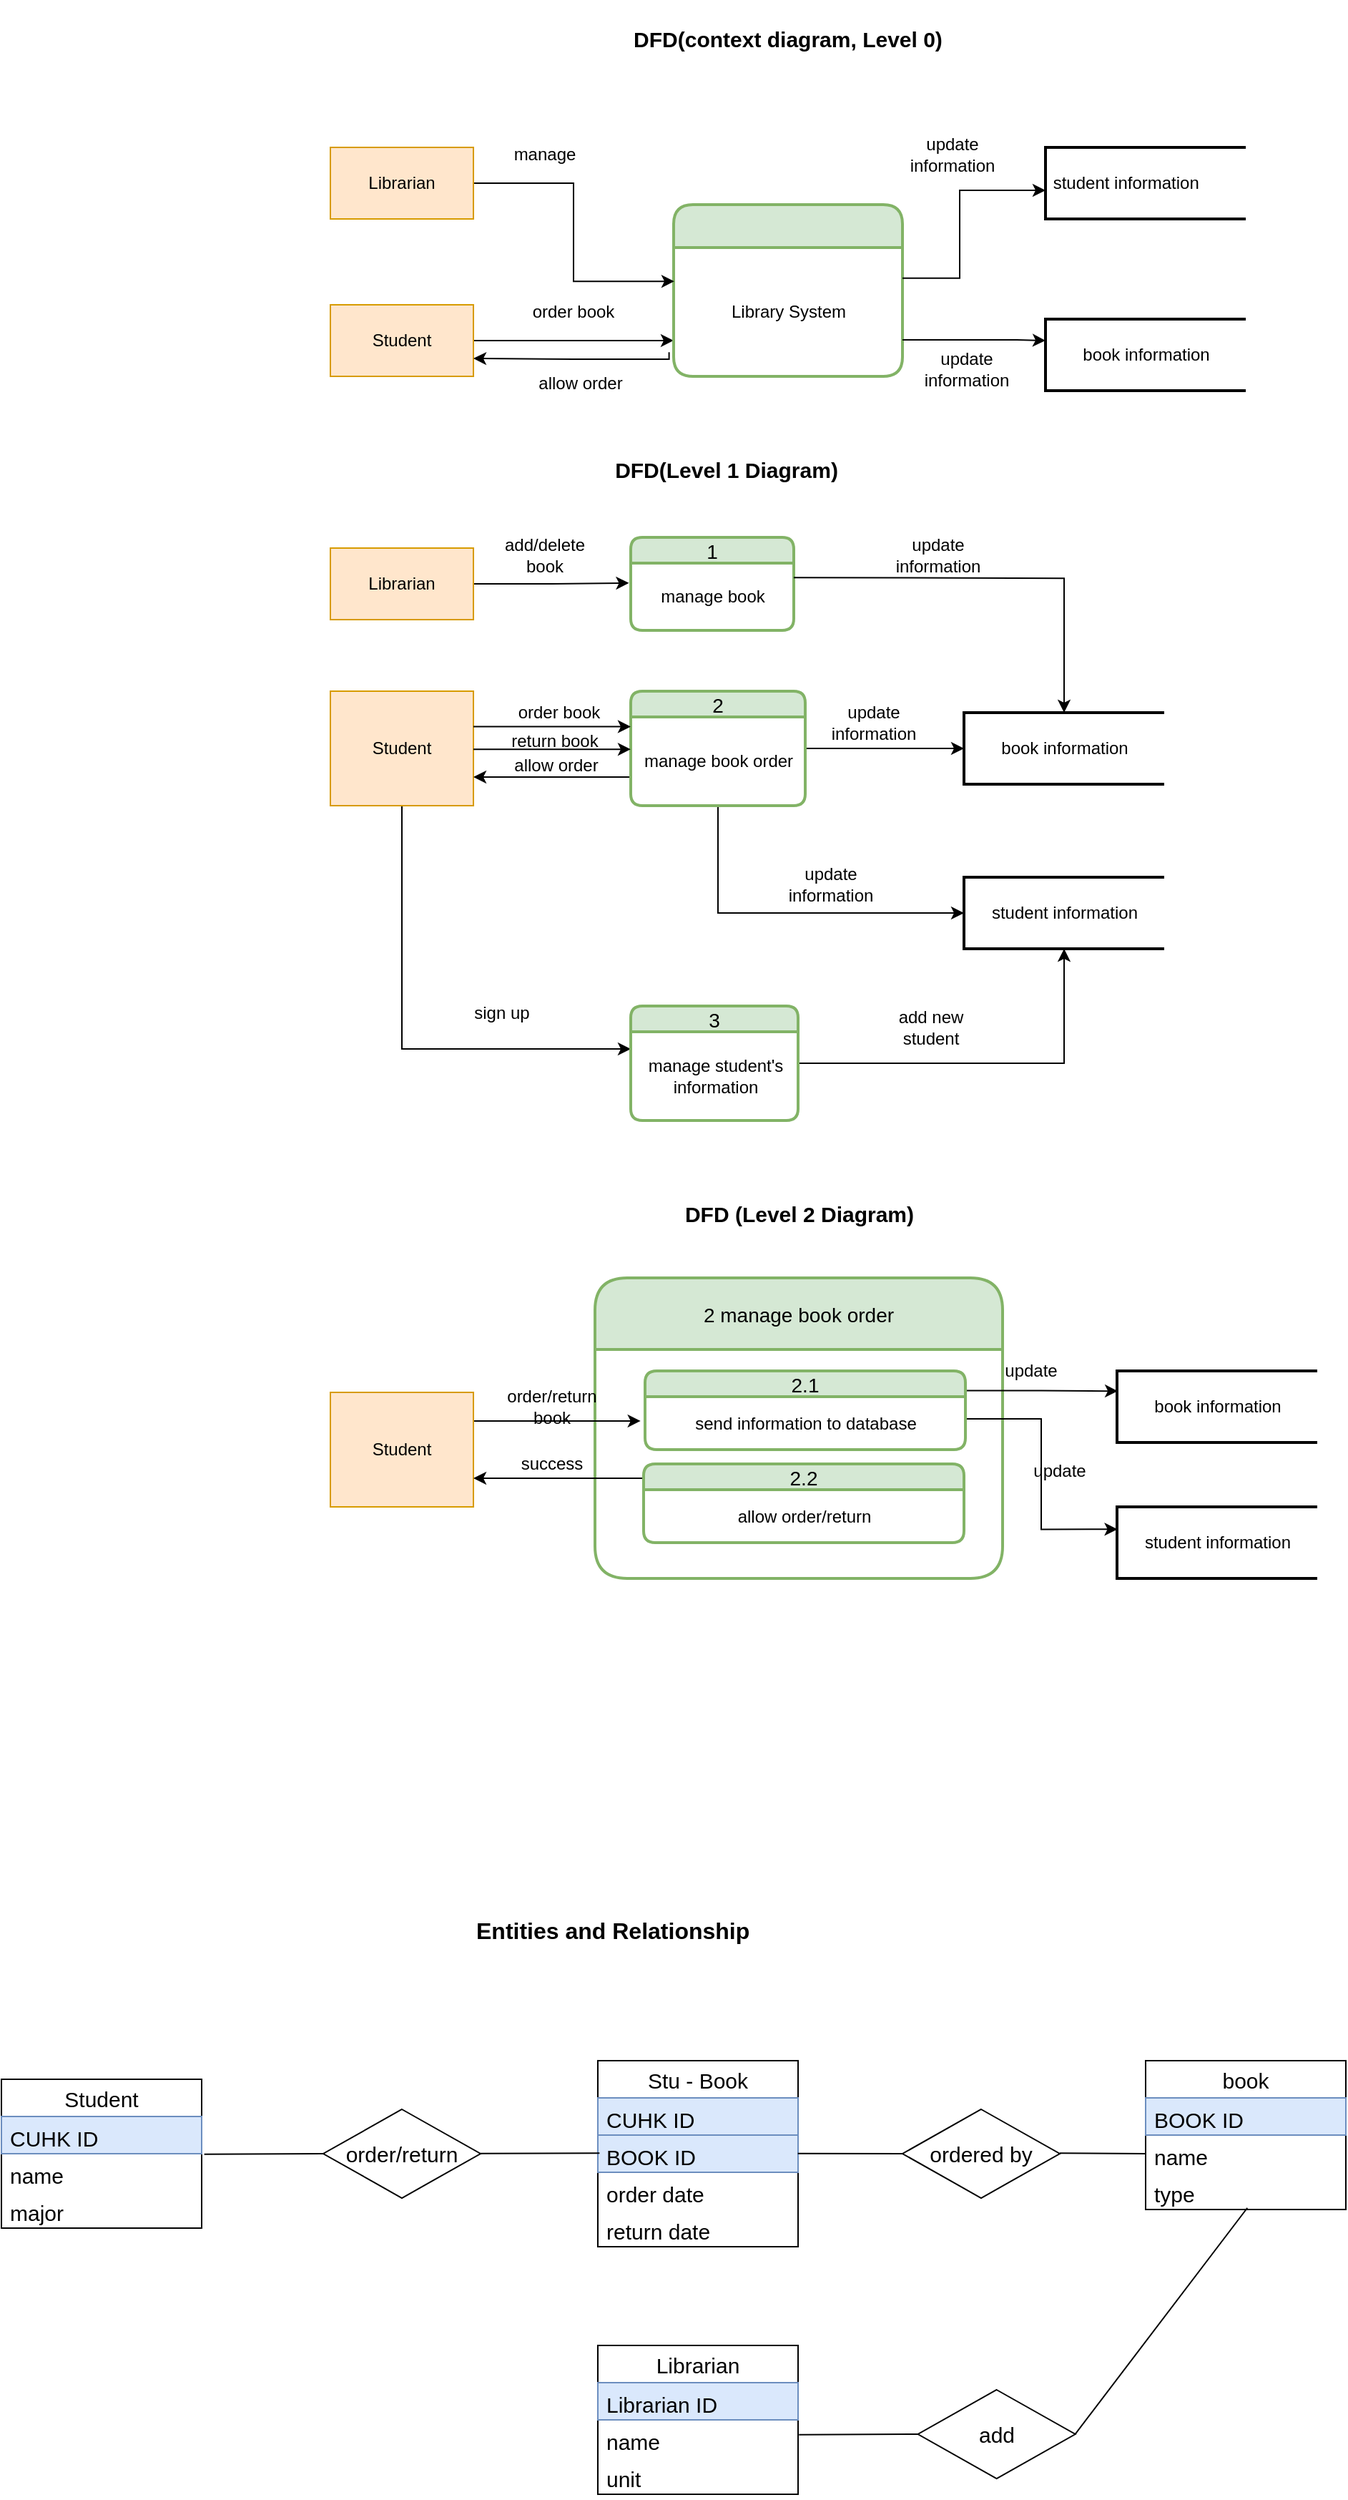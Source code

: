 <mxfile version="20.8.3" type="github">
  <diagram id="PR9pS0y9tIhNkCI7RKdT" name="第 1 页">
    <mxGraphModel dx="2594" dy="756" grid="0" gridSize="10" guides="1" tooltips="1" connect="1" arrows="1" fold="1" page="1" pageScale="1" pageWidth="827" pageHeight="1169" math="0" shadow="0">
      <root>
        <mxCell id="0" />
        <mxCell id="1" parent="0" />
        <mxCell id="kZfyNyiyons217a6snOg-15" style="edgeStyle=orthogonalEdgeStyle;rounded=0;orthogonalLoop=1;jettySize=auto;html=1;exitX=1;exitY=0.5;exitDx=0;exitDy=0;entryX=0;entryY=0.722;entryDx=0;entryDy=0;entryPerimeter=0;" edge="1" parent="1" source="kZfyNyiyons217a6snOg-1" target="kZfyNyiyons217a6snOg-9">
          <mxGeometry relative="1" as="geometry" />
        </mxCell>
        <mxCell id="kZfyNyiyons217a6snOg-1" value="Student" style="rounded=0;whiteSpace=wrap;html=1;fillColor=#ffe6cc;strokeColor=#d79b00;" vertex="1" parent="1">
          <mxGeometry x="90" y="340" width="100" height="50" as="geometry" />
        </mxCell>
        <mxCell id="kZfyNyiyons217a6snOg-7" value="" style="swimlane;childLayout=stackLayout;horizontal=1;startSize=30;horizontalStack=0;rounded=1;fontSize=14;fontStyle=0;strokeWidth=2;resizeParent=0;resizeLast=1;shadow=0;dashed=0;align=center;fillColor=#d5e8d4;strokeColor=#82b366;" vertex="1" parent="1">
          <mxGeometry x="330" y="270" width="160" height="120" as="geometry" />
        </mxCell>
        <mxCell id="kZfyNyiyons217a6snOg-9" value="Library System" style="text;html=1;align=center;verticalAlign=middle;resizable=0;points=[];autosize=1;strokeColor=none;fillColor=none;" vertex="1" parent="kZfyNyiyons217a6snOg-7">
          <mxGeometry y="30" width="160" height="90" as="geometry" />
        </mxCell>
        <mxCell id="kZfyNyiyons217a6snOg-14" style="edgeStyle=orthogonalEdgeStyle;rounded=0;orthogonalLoop=1;jettySize=auto;html=1;exitX=1;exitY=0.5;exitDx=0;exitDy=0;entryX=0.003;entryY=0.262;entryDx=0;entryDy=0;entryPerimeter=0;" edge="1" parent="1" source="kZfyNyiyons217a6snOg-10" target="kZfyNyiyons217a6snOg-9">
          <mxGeometry relative="1" as="geometry">
            <Array as="points">
              <mxPoint x="260" y="255" />
              <mxPoint x="260" y="324" />
            </Array>
          </mxGeometry>
        </mxCell>
        <mxCell id="kZfyNyiyons217a6snOg-10" value="Librarian" style="rounded=0;whiteSpace=wrap;html=1;fillColor=#ffe6cc;strokeColor=#d79b00;" vertex="1" parent="1">
          <mxGeometry x="90" y="230" width="100" height="50" as="geometry" />
        </mxCell>
        <mxCell id="kZfyNyiyons217a6snOg-11" value="&lt;div style=&quot;text-align: center;&quot;&gt;&lt;span style=&quot;background-color: initial; white-space: pre;&quot;&gt;	&lt;/span&gt;&lt;span style=&quot;background-color: initial;&quot;&gt;student information&lt;/span&gt;&lt;/div&gt;" style="strokeWidth=2;html=1;shape=mxgraph.flowchart.annotation_1;align=left;pointerEvents=1;" vertex="1" parent="1">
          <mxGeometry x="590" y="230" width="140" height="50" as="geometry" />
        </mxCell>
        <mxCell id="kZfyNyiyons217a6snOg-12" value="&lt;div style=&quot;&quot;&gt;book information&lt;/div&gt;" style="strokeWidth=2;html=1;shape=mxgraph.flowchart.annotation_1;align=center;pointerEvents=1;" vertex="1" parent="1">
          <mxGeometry x="590" y="350" width="140" height="50" as="geometry" />
        </mxCell>
        <mxCell id="kZfyNyiyons217a6snOg-17" style="edgeStyle=orthogonalEdgeStyle;rounded=0;orthogonalLoop=1;jettySize=auto;html=1;exitX=1;exitY=0.5;exitDx=0;exitDy=0;" edge="1" parent="1">
          <mxGeometry relative="1" as="geometry">
            <mxPoint x="490" y="321.4" as="sourcePoint" />
            <mxPoint x="590" y="260" as="targetPoint" />
            <Array as="points">
              <mxPoint x="530" y="321" />
              <mxPoint x="530" y="260" />
              <mxPoint x="580" y="260" />
            </Array>
          </mxGeometry>
        </mxCell>
        <mxCell id="kZfyNyiyons217a6snOg-18" style="edgeStyle=orthogonalEdgeStyle;rounded=0;orthogonalLoop=1;jettySize=auto;html=1;exitX=1;exitY=0.5;exitDx=0;exitDy=0;" edge="1" parent="1">
          <mxGeometry relative="1" as="geometry">
            <mxPoint x="490" y="364.52" as="sourcePoint" />
            <mxPoint x="590" y="365" as="targetPoint" />
            <Array as="points">
              <mxPoint x="570" y="365" />
              <mxPoint x="570" y="365" />
            </Array>
          </mxGeometry>
        </mxCell>
        <mxCell id="kZfyNyiyons217a6snOg-19" value="manage" style="text;strokeColor=none;align=center;fillColor=none;html=1;verticalAlign=middle;whiteSpace=wrap;rounded=0;" vertex="1" parent="1">
          <mxGeometry x="210" y="220" width="60" height="30" as="geometry" />
        </mxCell>
        <mxCell id="kZfyNyiyons217a6snOg-20" value="order book" style="text;strokeColor=none;align=center;fillColor=none;html=1;verticalAlign=middle;whiteSpace=wrap;rounded=0;" vertex="1" parent="1">
          <mxGeometry x="230" y="330" width="60" height="30" as="geometry" />
        </mxCell>
        <mxCell id="kZfyNyiyons217a6snOg-23" style="edgeStyle=orthogonalEdgeStyle;rounded=0;orthogonalLoop=1;jettySize=auto;html=1;exitX=-0.02;exitY=0.813;exitDx=0;exitDy=0;entryX=1;entryY=0.75;entryDx=0;entryDy=0;exitPerimeter=0;" edge="1" parent="1" source="kZfyNyiyons217a6snOg-9" target="kZfyNyiyons217a6snOg-1">
          <mxGeometry relative="1" as="geometry">
            <mxPoint x="190" y="450.02" as="sourcePoint" />
            <mxPoint x="330" y="450" as="targetPoint" />
            <Array as="points">
              <mxPoint x="327" y="378" />
              <mxPoint x="260" y="378" />
            </Array>
          </mxGeometry>
        </mxCell>
        <mxCell id="kZfyNyiyons217a6snOg-24" value="allow order" style="text;strokeColor=none;align=center;fillColor=none;html=1;verticalAlign=middle;whiteSpace=wrap;rounded=0;" vertex="1" parent="1">
          <mxGeometry x="230" y="380" width="70" height="30" as="geometry" />
        </mxCell>
        <mxCell id="kZfyNyiyons217a6snOg-25" value="update information" style="text;strokeColor=none;align=center;fillColor=none;html=1;verticalAlign=middle;whiteSpace=wrap;rounded=0;" vertex="1" parent="1">
          <mxGeometry x="490" y="220" width="70" height="30" as="geometry" />
        </mxCell>
        <mxCell id="kZfyNyiyons217a6snOg-26" value="update information" style="text;strokeColor=none;align=center;fillColor=none;html=1;verticalAlign=middle;whiteSpace=wrap;rounded=0;" vertex="1" parent="1">
          <mxGeometry x="500" y="370" width="70" height="30" as="geometry" />
        </mxCell>
        <mxCell id="kZfyNyiyons217a6snOg-27" value="&lt;font style=&quot;font-size: 15px;&quot;&gt;&lt;b&gt;&lt;br&gt;DFD(context diagram, Level 0)&lt;br&gt;&lt;/b&gt;&lt;/font&gt;" style="text;strokeColor=none;align=center;fillColor=none;html=1;verticalAlign=middle;whiteSpace=wrap;rounded=0;" vertex="1" parent="1">
          <mxGeometry x="287" y="130" width="246" height="30" as="geometry" />
        </mxCell>
        <mxCell id="kZfyNyiyons217a6snOg-33" style="edgeStyle=orthogonalEdgeStyle;rounded=0;orthogonalLoop=1;jettySize=auto;html=1;exitX=1;exitY=0.5;exitDx=0;exitDy=0;entryX=-0.011;entryY=0.296;entryDx=0;entryDy=0;entryPerimeter=0;fontSize=15;" edge="1" parent="1" source="kZfyNyiyons217a6snOg-28" target="kZfyNyiyons217a6snOg-31">
          <mxGeometry relative="1" as="geometry" />
        </mxCell>
        <mxCell id="kZfyNyiyons217a6snOg-28" value="Librarian" style="rounded=0;whiteSpace=wrap;html=1;fillColor=#ffe6cc;strokeColor=#d79b00;" vertex="1" parent="1">
          <mxGeometry x="90" y="510" width="100" height="50" as="geometry" />
        </mxCell>
        <mxCell id="kZfyNyiyons217a6snOg-30" value="1" style="swimlane;childLayout=stackLayout;horizontal=1;startSize=18;horizontalStack=0;rounded=1;fontSize=14;fontStyle=0;strokeWidth=2;resizeParent=0;resizeLast=1;shadow=0;dashed=0;align=center;fillColor=#d5e8d4;strokeColor=#82b366;" vertex="1" parent="1">
          <mxGeometry x="300" y="502.5" width="114" height="65" as="geometry">
            <mxRectangle x="314" y="502.5" width="50" height="30" as="alternateBounds" />
          </mxGeometry>
        </mxCell>
        <mxCell id="kZfyNyiyons217a6snOg-31" value="manage book" style="text;html=1;align=center;verticalAlign=middle;resizable=0;points=[];autosize=1;strokeColor=none;fillColor=none;" vertex="1" parent="kZfyNyiyons217a6snOg-30">
          <mxGeometry y="18" width="114" height="47" as="geometry" />
        </mxCell>
        <mxCell id="kZfyNyiyons217a6snOg-32" value="&lt;div style=&quot;&quot;&gt;book information&lt;/div&gt;" style="strokeWidth=2;html=1;shape=mxgraph.flowchart.annotation_1;align=center;pointerEvents=1;" vertex="1" parent="1">
          <mxGeometry x="533" y="625" width="140" height="50" as="geometry" />
        </mxCell>
        <mxCell id="kZfyNyiyons217a6snOg-34" value="add/delete&lt;br&gt;book" style="text;strokeColor=none;align=center;fillColor=none;html=1;verticalAlign=middle;whiteSpace=wrap;rounded=0;" vertex="1" parent="1">
          <mxGeometry x="205" y="500" width="70" height="30" as="geometry" />
        </mxCell>
        <mxCell id="kZfyNyiyons217a6snOg-35" style="edgeStyle=orthogonalEdgeStyle;rounded=0;orthogonalLoop=1;jettySize=auto;html=1;exitX=1;exitY=0.5;exitDx=0;exitDy=0;fontSize=15;" edge="1" parent="1" target="kZfyNyiyons217a6snOg-32">
          <mxGeometry relative="1" as="geometry">
            <mxPoint x="414" y="530.59" as="sourcePoint" />
            <mxPoint x="522.746" y="530.002" as="targetPoint" />
          </mxGeometry>
        </mxCell>
        <mxCell id="kZfyNyiyons217a6snOg-36" value="update information" style="text;strokeColor=none;align=center;fillColor=none;html=1;verticalAlign=middle;whiteSpace=wrap;rounded=0;" vertex="1" parent="1">
          <mxGeometry x="480" y="500" width="70" height="30" as="geometry" />
        </mxCell>
        <mxCell id="kZfyNyiyons217a6snOg-57" style="edgeStyle=orthogonalEdgeStyle;rounded=0;orthogonalLoop=1;jettySize=auto;html=1;exitX=0.5;exitY=1;exitDx=0;exitDy=0;fontSize=15;" edge="1" parent="1" source="kZfyNyiyons217a6snOg-37">
          <mxGeometry relative="1" as="geometry">
            <mxPoint x="300" y="860" as="targetPoint" />
            <Array as="points">
              <mxPoint x="140" y="860" />
            </Array>
          </mxGeometry>
        </mxCell>
        <mxCell id="kZfyNyiyons217a6snOg-37" value="Student" style="rounded=0;whiteSpace=wrap;html=1;fillColor=#ffe6cc;strokeColor=#d79b00;" vertex="1" parent="1">
          <mxGeometry x="90" y="610" width="100" height="80" as="geometry" />
        </mxCell>
        <mxCell id="kZfyNyiyons217a6snOg-46" style="edgeStyle=orthogonalEdgeStyle;rounded=0;orthogonalLoop=1;jettySize=auto;html=1;exitX=0;exitY=0.75;exitDx=0;exitDy=0;entryX=1;entryY=0.75;entryDx=0;entryDy=0;fontSize=15;" edge="1" parent="1" source="kZfyNyiyons217a6snOg-39" target="kZfyNyiyons217a6snOg-37">
          <mxGeometry relative="1" as="geometry" />
        </mxCell>
        <mxCell id="kZfyNyiyons217a6snOg-52" style="edgeStyle=orthogonalEdgeStyle;rounded=0;orthogonalLoop=1;jettySize=auto;html=1;exitX=1;exitY=0.5;exitDx=0;exitDy=0;fontSize=15;" edge="1" parent="1" source="kZfyNyiyons217a6snOg-39" target="kZfyNyiyons217a6snOg-32">
          <mxGeometry relative="1" as="geometry" />
        </mxCell>
        <mxCell id="kZfyNyiyons217a6snOg-55" style="edgeStyle=orthogonalEdgeStyle;rounded=0;orthogonalLoop=1;jettySize=auto;html=1;exitX=0.5;exitY=1;exitDx=0;exitDy=0;fontSize=15;entryX=0;entryY=0.5;entryDx=0;entryDy=0;entryPerimeter=0;" edge="1" parent="1" source="kZfyNyiyons217a6snOg-39" target="kZfyNyiyons217a6snOg-54">
          <mxGeometry relative="1" as="geometry">
            <mxPoint x="357" y="790" as="targetPoint" />
          </mxGeometry>
        </mxCell>
        <mxCell id="kZfyNyiyons217a6snOg-39" value="2" style="swimlane;childLayout=stackLayout;horizontal=1;startSize=18;horizontalStack=0;rounded=1;fontSize=14;fontStyle=0;strokeWidth=2;resizeParent=0;resizeLast=1;shadow=0;dashed=0;align=center;fillColor=#d5e8d4;strokeColor=#82b366;" vertex="1" parent="1">
          <mxGeometry x="300" y="610" width="122" height="80" as="geometry">
            <mxRectangle x="314" y="502.5" width="50" height="30" as="alternateBounds" />
          </mxGeometry>
        </mxCell>
        <mxCell id="kZfyNyiyons217a6snOg-40" value="manage book order" style="text;html=1;align=center;verticalAlign=middle;resizable=0;points=[];autosize=1;strokeColor=none;fillColor=none;" vertex="1" parent="kZfyNyiyons217a6snOg-39">
          <mxGeometry y="18" width="122" height="62" as="geometry" />
        </mxCell>
        <mxCell id="kZfyNyiyons217a6snOg-43" style="edgeStyle=orthogonalEdgeStyle;rounded=0;orthogonalLoop=1;jettySize=auto;html=1;exitX=1;exitY=0.5;exitDx=0;exitDy=0;fontSize=15;" edge="1" parent="1" target="kZfyNyiyons217a6snOg-40">
          <mxGeometry relative="1" as="geometry">
            <mxPoint x="190" y="650.61" as="sourcePoint" />
            <mxPoint x="299.544" y="650.002" as="targetPoint" />
            <Array as="points">
              <mxPoint x="260" y="650" />
              <mxPoint x="260" y="650" />
            </Array>
          </mxGeometry>
        </mxCell>
        <mxCell id="kZfyNyiyons217a6snOg-45" style="edgeStyle=orthogonalEdgeStyle;rounded=0;orthogonalLoop=1;jettySize=auto;html=1;exitX=1;exitY=0.5;exitDx=0;exitDy=0;fontSize=15;" edge="1" parent="1">
          <mxGeometry relative="1" as="geometry">
            <mxPoint x="190" y="634.76" as="sourcePoint" />
            <mxPoint x="300" y="634.769" as="targetPoint" />
            <Array as="points">
              <mxPoint x="270" y="634.15" />
              <mxPoint x="270" y="634.15" />
            </Array>
          </mxGeometry>
        </mxCell>
        <mxCell id="kZfyNyiyons217a6snOg-47" value="order book" style="text;strokeColor=none;align=center;fillColor=none;html=1;verticalAlign=middle;whiteSpace=wrap;rounded=0;" vertex="1" parent="1">
          <mxGeometry x="210" y="610" width="80" height="30" as="geometry" />
        </mxCell>
        <mxCell id="kZfyNyiyons217a6snOg-48" value="return book" style="text;strokeColor=none;align=center;fillColor=none;html=1;verticalAlign=middle;whiteSpace=wrap;rounded=0;" vertex="1" parent="1">
          <mxGeometry x="207" y="630" width="80" height="30" as="geometry" />
        </mxCell>
        <mxCell id="kZfyNyiyons217a6snOg-49" value="allow order" style="text;strokeColor=none;align=center;fillColor=none;html=1;verticalAlign=middle;whiteSpace=wrap;rounded=0;" vertex="1" parent="1">
          <mxGeometry x="208" y="647" width="80" height="30" as="geometry" />
        </mxCell>
        <mxCell id="kZfyNyiyons217a6snOg-53" value="update information" style="text;strokeColor=none;align=center;fillColor=none;html=1;verticalAlign=middle;whiteSpace=wrap;rounded=0;" vertex="1" parent="1">
          <mxGeometry x="430" y="617" width="80" height="30" as="geometry" />
        </mxCell>
        <mxCell id="kZfyNyiyons217a6snOg-54" value="&lt;div style=&quot;&quot;&gt;student information&lt;/div&gt;" style="strokeWidth=2;html=1;shape=mxgraph.flowchart.annotation_1;align=center;pointerEvents=1;" vertex="1" parent="1">
          <mxGeometry x="533" y="740" width="140" height="50" as="geometry" />
        </mxCell>
        <mxCell id="kZfyNyiyons217a6snOg-56" value="update information" style="text;strokeColor=none;align=center;fillColor=none;html=1;verticalAlign=middle;whiteSpace=wrap;rounded=0;" vertex="1" parent="1">
          <mxGeometry x="400" y="730" width="80" height="30" as="geometry" />
        </mxCell>
        <mxCell id="kZfyNyiyons217a6snOg-61" style="edgeStyle=orthogonalEdgeStyle;rounded=0;orthogonalLoop=1;jettySize=auto;html=1;exitX=1;exitY=0.5;exitDx=0;exitDy=0;entryX=0.5;entryY=1;entryDx=0;entryDy=0;entryPerimeter=0;fontSize=15;" edge="1" parent="1" source="kZfyNyiyons217a6snOg-58" target="kZfyNyiyons217a6snOg-54">
          <mxGeometry relative="1" as="geometry" />
        </mxCell>
        <mxCell id="kZfyNyiyons217a6snOg-58" value="3" style="swimlane;childLayout=stackLayout;horizontal=1;startSize=18;horizontalStack=0;rounded=1;fontSize=14;fontStyle=0;strokeWidth=2;resizeParent=0;resizeLast=1;shadow=0;dashed=0;align=center;fillColor=#d5e8d4;strokeColor=#82b366;" vertex="1" parent="1">
          <mxGeometry x="300" y="830" width="117" height="80" as="geometry">
            <mxRectangle x="314" y="502.5" width="50" height="30" as="alternateBounds" />
          </mxGeometry>
        </mxCell>
        <mxCell id="kZfyNyiyons217a6snOg-59" value="manage student&#39;s&lt;br&gt;information" style="text;html=1;align=center;verticalAlign=middle;resizable=0;points=[];autosize=1;strokeColor=none;fillColor=none;" vertex="1" parent="kZfyNyiyons217a6snOg-58">
          <mxGeometry y="18" width="117" height="62" as="geometry" />
        </mxCell>
        <mxCell id="kZfyNyiyons217a6snOg-60" value="sign up" style="text;strokeColor=none;align=center;fillColor=none;html=1;verticalAlign=middle;whiteSpace=wrap;rounded=0;" vertex="1" parent="1">
          <mxGeometry x="170" y="820" width="80" height="30" as="geometry" />
        </mxCell>
        <mxCell id="kZfyNyiyons217a6snOg-62" value="add new student" style="text;strokeColor=none;align=center;fillColor=none;html=1;verticalAlign=middle;whiteSpace=wrap;rounded=0;" vertex="1" parent="1">
          <mxGeometry x="470" y="830" width="80" height="30" as="geometry" />
        </mxCell>
        <mxCell id="kZfyNyiyons217a6snOg-63" value="&lt;font style=&quot;font-size: 15px;&quot;&gt;&lt;b&gt;DFD(Level 1 Diagram)&lt;br&gt;&lt;/b&gt;&lt;/font&gt;" style="text;strokeColor=none;align=center;fillColor=none;html=1;verticalAlign=middle;whiteSpace=wrap;rounded=0;" vertex="1" parent="1">
          <mxGeometry x="244" y="440" width="246" height="30" as="geometry" />
        </mxCell>
        <mxCell id="kZfyNyiyons217a6snOg-65" value="2 manage book order" style="swimlane;childLayout=stackLayout;horizontal=1;startSize=50;horizontalStack=0;rounded=1;fontSize=14;fontStyle=0;strokeWidth=2;resizeParent=0;resizeLast=1;shadow=0;dashed=0;align=center;fillColor=#d5e8d4;strokeColor=#82b366;" vertex="1" parent="1">
          <mxGeometry x="275" y="1020" width="285" height="210" as="geometry">
            <mxRectangle x="314" y="502.5" width="50" height="30" as="alternateBounds" />
          </mxGeometry>
        </mxCell>
        <mxCell id="kZfyNyiyons217a6snOg-73" style="edgeStyle=orthogonalEdgeStyle;rounded=0;orthogonalLoop=1;jettySize=auto;html=1;exitX=1;exitY=0.25;exitDx=0;exitDy=0;entryX=-0.014;entryY=0.459;entryDx=0;entryDy=0;entryPerimeter=0;fontSize=15;" edge="1" parent="1" source="kZfyNyiyons217a6snOg-67" target="kZfyNyiyons217a6snOg-72">
          <mxGeometry relative="1" as="geometry" />
        </mxCell>
        <mxCell id="kZfyNyiyons217a6snOg-67" value="Student" style="rounded=0;whiteSpace=wrap;html=1;fillColor=#ffe6cc;strokeColor=#d79b00;" vertex="1" parent="1">
          <mxGeometry x="90" y="1100" width="100" height="80" as="geometry" />
        </mxCell>
        <mxCell id="kZfyNyiyons217a6snOg-68" value="&lt;div style=&quot;&quot;&gt;book information&lt;/div&gt;" style="strokeWidth=2;html=1;shape=mxgraph.flowchart.annotation_1;align=center;pointerEvents=1;" vertex="1" parent="1">
          <mxGeometry x="640" y="1085" width="140" height="50" as="geometry" />
        </mxCell>
        <mxCell id="kZfyNyiyons217a6snOg-69" value="&lt;div style=&quot;&quot;&gt;student information&lt;/div&gt;" style="strokeWidth=2;html=1;shape=mxgraph.flowchart.annotation_1;align=center;pointerEvents=1;" vertex="1" parent="1">
          <mxGeometry x="640" y="1180" width="140" height="50" as="geometry" />
        </mxCell>
        <mxCell id="kZfyNyiyons217a6snOg-76" style="edgeStyle=orthogonalEdgeStyle;rounded=0;orthogonalLoop=1;jettySize=auto;html=1;exitX=1.001;exitY=0.42;exitDx=0;exitDy=0;entryX=0.002;entryY=0.313;entryDx=0;entryDy=0;entryPerimeter=0;fontSize=15;exitPerimeter=0;" edge="1" parent="1" source="kZfyNyiyons217a6snOg-72" target="kZfyNyiyons217a6snOg-69">
          <mxGeometry relative="1" as="geometry">
            <Array as="points">
              <mxPoint x="587" y="1118" />
              <mxPoint x="587" y="1196" />
            </Array>
          </mxGeometry>
        </mxCell>
        <mxCell id="kZfyNyiyons217a6snOg-80" style="edgeStyle=orthogonalEdgeStyle;rounded=0;orthogonalLoop=1;jettySize=auto;html=1;exitX=1;exitY=0.25;exitDx=0;exitDy=0;entryX=0.004;entryY=0.282;entryDx=0;entryDy=0;entryPerimeter=0;fontSize=15;" edge="1" parent="1" source="kZfyNyiyons217a6snOg-71" target="kZfyNyiyons217a6snOg-68">
          <mxGeometry relative="1" as="geometry" />
        </mxCell>
        <mxCell id="kZfyNyiyons217a6snOg-71" value="2.1" style="swimlane;childLayout=stackLayout;horizontal=1;startSize=18;horizontalStack=0;rounded=1;fontSize=14;fontStyle=0;strokeWidth=2;resizeParent=0;resizeLast=1;shadow=0;dashed=0;align=center;fillColor=#d5e8d4;strokeColor=#82b366;" vertex="1" parent="1">
          <mxGeometry x="310" y="1085" width="224" height="55" as="geometry">
            <mxRectangle x="314" y="502.5" width="50" height="30" as="alternateBounds" />
          </mxGeometry>
        </mxCell>
        <mxCell id="kZfyNyiyons217a6snOg-72" value="send information to database" style="text;html=1;align=center;verticalAlign=middle;resizable=0;points=[];autosize=1;strokeColor=none;fillColor=none;" vertex="1" parent="kZfyNyiyons217a6snOg-71">
          <mxGeometry y="18" width="224" height="37" as="geometry" />
        </mxCell>
        <mxCell id="kZfyNyiyons217a6snOg-75" value="order/return book" style="text;strokeColor=none;align=center;fillColor=none;html=1;verticalAlign=middle;whiteSpace=wrap;rounded=0;" vertex="1" parent="1">
          <mxGeometry x="200" y="1095" width="90" height="30" as="geometry" />
        </mxCell>
        <mxCell id="kZfyNyiyons217a6snOg-77" value="update" style="text;strokeColor=none;align=center;fillColor=none;html=1;verticalAlign=middle;whiteSpace=wrap;rounded=0;" vertex="1" parent="1">
          <mxGeometry x="540" y="1070" width="80" height="30" as="geometry" />
        </mxCell>
        <mxCell id="kZfyNyiyons217a6snOg-78" value="update" style="text;strokeColor=none;align=center;fillColor=none;html=1;verticalAlign=middle;whiteSpace=wrap;rounded=0;" vertex="1" parent="1">
          <mxGeometry x="560" y="1140" width="80" height="30" as="geometry" />
        </mxCell>
        <mxCell id="kZfyNyiyons217a6snOg-88" style="edgeStyle=orthogonalEdgeStyle;rounded=0;orthogonalLoop=1;jettySize=auto;html=1;exitX=0;exitY=0.5;exitDx=0;exitDy=0;entryX=1;entryY=0.75;entryDx=0;entryDy=0;fontSize=15;" edge="1" parent="1" source="kZfyNyiyons217a6snOg-82" target="kZfyNyiyons217a6snOg-67">
          <mxGeometry relative="1" as="geometry">
            <Array as="points">
              <mxPoint x="309" y="1160" />
            </Array>
          </mxGeometry>
        </mxCell>
        <mxCell id="kZfyNyiyons217a6snOg-82" value="2.2" style="swimlane;childLayout=stackLayout;horizontal=1;startSize=18;horizontalStack=0;rounded=1;fontSize=14;fontStyle=0;strokeWidth=2;resizeParent=0;resizeLast=1;shadow=0;dashed=0;align=center;fillColor=#d5e8d4;strokeColor=#82b366;" vertex="1" parent="1">
          <mxGeometry x="309" y="1150" width="224" height="55" as="geometry">
            <mxRectangle x="314" y="502.5" width="50" height="30" as="alternateBounds" />
          </mxGeometry>
        </mxCell>
        <mxCell id="kZfyNyiyons217a6snOg-83" value="allow order/return" style="text;html=1;align=center;verticalAlign=middle;resizable=0;points=[];autosize=1;strokeColor=none;fillColor=none;" vertex="1" parent="kZfyNyiyons217a6snOg-82">
          <mxGeometry y="18" width="224" height="37" as="geometry" />
        </mxCell>
        <mxCell id="kZfyNyiyons217a6snOg-89" value="success" style="text;strokeColor=none;align=center;fillColor=none;html=1;verticalAlign=middle;whiteSpace=wrap;rounded=0;" vertex="1" parent="1">
          <mxGeometry x="200" y="1135" width="90" height="30" as="geometry" />
        </mxCell>
        <mxCell id="kZfyNyiyons217a6snOg-90" value="&lt;font style=&quot;font-size: 15px;&quot;&gt;&lt;b&gt;DFD (Level 2 Diagram)&lt;br&gt;&lt;/b&gt;&lt;/font&gt;" style="text;strokeColor=none;align=center;fillColor=none;html=1;verticalAlign=middle;whiteSpace=wrap;rounded=0;" vertex="1" parent="1">
          <mxGeometry x="294.5" y="960" width="246" height="30" as="geometry" />
        </mxCell>
        <mxCell id="kZfyNyiyons217a6snOg-92" value="Student" style="swimlane;fontStyle=0;childLayout=stackLayout;horizontal=1;startSize=26;fillColor=none;horizontalStack=0;resizeParent=1;resizeParentMax=0;resizeLast=0;collapsible=1;marginBottom=0;fontSize=15;" vertex="1" parent="1">
          <mxGeometry x="-140" y="1580" width="140" height="104" as="geometry" />
        </mxCell>
        <mxCell id="kZfyNyiyons217a6snOg-93" value="CUHK ID" style="text;align=left;verticalAlign=top;spacingLeft=4;spacingRight=4;overflow=hidden;rotatable=0;points=[[0,0.5],[1,0.5]];portConstraint=eastwest;fontSize=15;fillColor=#dae8fc;strokeColor=#6c8ebf;" vertex="1" parent="kZfyNyiyons217a6snOg-92">
          <mxGeometry y="26" width="140" height="26" as="geometry" />
        </mxCell>
        <mxCell id="kZfyNyiyons217a6snOg-94" value="name    " style="text;strokeColor=none;fillColor=none;align=left;verticalAlign=top;spacingLeft=4;spacingRight=4;overflow=hidden;rotatable=0;points=[[0,0.5],[1,0.5]];portConstraint=eastwest;fontSize=15;" vertex="1" parent="kZfyNyiyons217a6snOg-92">
          <mxGeometry y="52" width="140" height="26" as="geometry" />
        </mxCell>
        <mxCell id="kZfyNyiyons217a6snOg-95" value="major" style="text;strokeColor=none;fillColor=none;align=left;verticalAlign=top;spacingLeft=4;spacingRight=4;overflow=hidden;rotatable=0;points=[[0,0.5],[1,0.5]];portConstraint=eastwest;fontSize=15;" vertex="1" parent="kZfyNyiyons217a6snOg-92">
          <mxGeometry y="78" width="140" height="26" as="geometry" />
        </mxCell>
        <mxCell id="kZfyNyiyons217a6snOg-96" value="book" style="swimlane;fontStyle=0;childLayout=stackLayout;horizontal=1;startSize=26;fillColor=none;horizontalStack=0;resizeParent=1;resizeParentMax=0;resizeLast=0;collapsible=1;marginBottom=0;fontSize=15;" vertex="1" parent="1">
          <mxGeometry x="660" y="1567" width="140" height="104" as="geometry" />
        </mxCell>
        <mxCell id="kZfyNyiyons217a6snOg-97" value="BOOK ID" style="text;align=left;verticalAlign=top;spacingLeft=4;spacingRight=4;overflow=hidden;rotatable=0;points=[[0,0.5],[1,0.5]];portConstraint=eastwest;fontSize=15;fillColor=#dae8fc;strokeColor=#6c8ebf;" vertex="1" parent="kZfyNyiyons217a6snOg-96">
          <mxGeometry y="26" width="140" height="26" as="geometry" />
        </mxCell>
        <mxCell id="kZfyNyiyons217a6snOg-98" value="name    " style="text;strokeColor=none;fillColor=none;align=left;verticalAlign=top;spacingLeft=4;spacingRight=4;overflow=hidden;rotatable=0;points=[[0,0.5],[1,0.5]];portConstraint=eastwest;fontSize=15;" vertex="1" parent="kZfyNyiyons217a6snOg-96">
          <mxGeometry y="52" width="140" height="26" as="geometry" />
        </mxCell>
        <mxCell id="kZfyNyiyons217a6snOg-99" value="type" style="text;strokeColor=none;fillColor=none;align=left;verticalAlign=top;spacingLeft=4;spacingRight=4;overflow=hidden;rotatable=0;points=[[0,0.5],[1,0.5]];portConstraint=eastwest;fontSize=15;" vertex="1" parent="kZfyNyiyons217a6snOg-96">
          <mxGeometry y="78" width="140" height="26" as="geometry" />
        </mxCell>
        <mxCell id="kZfyNyiyons217a6snOg-100" value="Librarian" style="swimlane;fontStyle=0;childLayout=stackLayout;horizontal=1;startSize=26;fillColor=none;horizontalStack=0;resizeParent=1;resizeParentMax=0;resizeLast=0;collapsible=1;marginBottom=0;fontSize=15;" vertex="1" parent="1">
          <mxGeometry x="277" y="1766" width="140" height="104" as="geometry" />
        </mxCell>
        <mxCell id="kZfyNyiyons217a6snOg-101" value="Librarian ID" style="text;align=left;verticalAlign=top;spacingLeft=4;spacingRight=4;overflow=hidden;rotatable=0;points=[[0,0.5],[1,0.5]];portConstraint=eastwest;fontSize=15;fillColor=#dae8fc;strokeColor=#6c8ebf;" vertex="1" parent="kZfyNyiyons217a6snOg-100">
          <mxGeometry y="26" width="140" height="26" as="geometry" />
        </mxCell>
        <mxCell id="kZfyNyiyons217a6snOg-102" value="name    " style="text;strokeColor=none;fillColor=none;align=left;verticalAlign=top;spacingLeft=4;spacingRight=4;overflow=hidden;rotatable=0;points=[[0,0.5],[1,0.5]];portConstraint=eastwest;fontSize=15;" vertex="1" parent="kZfyNyiyons217a6snOg-100">
          <mxGeometry y="52" width="140" height="26" as="geometry" />
        </mxCell>
        <mxCell id="kZfyNyiyons217a6snOg-103" value="unit" style="text;strokeColor=none;fillColor=none;align=left;verticalAlign=top;spacingLeft=4;spacingRight=4;overflow=hidden;rotatable=0;points=[[0,0.5],[1,0.5]];portConstraint=eastwest;fontSize=15;" vertex="1" parent="kZfyNyiyons217a6snOg-100">
          <mxGeometry y="78" width="140" height="26" as="geometry" />
        </mxCell>
        <mxCell id="kZfyNyiyons217a6snOg-111" value="Stu - Book" style="swimlane;fontStyle=0;childLayout=stackLayout;horizontal=1;startSize=26;fillColor=none;horizontalStack=0;resizeParent=1;resizeParentMax=0;resizeLast=0;collapsible=1;marginBottom=0;fontSize=15;" vertex="1" parent="1">
          <mxGeometry x="277" y="1567" width="140" height="130" as="geometry" />
        </mxCell>
        <mxCell id="kZfyNyiyons217a6snOg-112" value="CUHK ID" style="text;align=left;verticalAlign=top;spacingLeft=4;spacingRight=4;overflow=hidden;rotatable=0;points=[[0,0.5],[1,0.5]];portConstraint=eastwest;fontSize=15;fillColor=#dae8fc;strokeColor=#6c8ebf;" vertex="1" parent="kZfyNyiyons217a6snOg-111">
          <mxGeometry y="26" width="140" height="26" as="geometry" />
        </mxCell>
        <mxCell id="kZfyNyiyons217a6snOg-113" value="BOOK ID" style="text;strokeColor=#6c8ebf;fillColor=#dae8fc;align=left;verticalAlign=top;spacingLeft=4;spacingRight=4;overflow=hidden;rotatable=0;points=[[0,0.5],[1,0.5]];portConstraint=eastwest;fontSize=15;" vertex="1" parent="kZfyNyiyons217a6snOg-111">
          <mxGeometry y="52" width="140" height="26" as="geometry" />
        </mxCell>
        <mxCell id="kZfyNyiyons217a6snOg-114" value="order date" style="text;strokeColor=none;fillColor=none;align=left;verticalAlign=top;spacingLeft=4;spacingRight=4;overflow=hidden;rotatable=0;points=[[0,0.5],[1,0.5]];portConstraint=eastwest;fontSize=15;" vertex="1" parent="kZfyNyiyons217a6snOg-111">
          <mxGeometry y="78" width="140" height="26" as="geometry" />
        </mxCell>
        <mxCell id="kZfyNyiyons217a6snOg-115" value="return date" style="text;strokeColor=none;fillColor=none;align=left;verticalAlign=top;spacingLeft=4;spacingRight=4;overflow=hidden;rotatable=0;points=[[0,0.5],[1,0.5]];portConstraint=eastwest;fontSize=15;" vertex="1" parent="kZfyNyiyons217a6snOg-111">
          <mxGeometry y="104" width="140" height="26" as="geometry" />
        </mxCell>
        <mxCell id="kZfyNyiyons217a6snOg-133" value="order/return" style="rhombus;whiteSpace=wrap;html=1;fontSize=15;" vertex="1" parent="1">
          <mxGeometry x="85" y="1601" width="110" height="62" as="geometry" />
        </mxCell>
        <mxCell id="kZfyNyiyons217a6snOg-134" value="ordered by" style="rhombus;whiteSpace=wrap;html=1;fontSize=15;" vertex="1" parent="1">
          <mxGeometry x="490" y="1601" width="110" height="62" as="geometry" />
        </mxCell>
        <mxCell id="kZfyNyiyons217a6snOg-144" value="" style="endArrow=none;html=1;rounded=0;fontSize=15;exitX=1.013;exitY=0.013;exitDx=0;exitDy=0;exitPerimeter=0;entryX=0;entryY=0.5;entryDx=0;entryDy=0;" edge="1" parent="1" source="kZfyNyiyons217a6snOg-94" target="kZfyNyiyons217a6snOg-133">
          <mxGeometry width="50" height="50" relative="1" as="geometry">
            <mxPoint x="290" y="1670" as="sourcePoint" />
            <mxPoint x="80" y="1632" as="targetPoint" />
          </mxGeometry>
        </mxCell>
        <mxCell id="kZfyNyiyons217a6snOg-145" value="" style="endArrow=none;html=1;rounded=0;fontSize=15;exitX=1.013;exitY=0.013;exitDx=0;exitDy=0;exitPerimeter=0;entryX=0;entryY=0.5;entryDx=0;entryDy=0;" edge="1" parent="1">
          <mxGeometry width="50" height="50" relative="1" as="geometry">
            <mxPoint x="195.0" y="1631.908" as="sourcePoint" />
            <mxPoint x="278.18" y="1631.57" as="targetPoint" />
          </mxGeometry>
        </mxCell>
        <mxCell id="kZfyNyiyons217a6snOg-146" value="" style="endArrow=none;html=1;rounded=0;fontSize=15;exitX=1.013;exitY=0.013;exitDx=0;exitDy=0;exitPerimeter=0;" edge="1" parent="1">
          <mxGeometry width="50" height="50" relative="1" as="geometry">
            <mxPoint x="416.82" y="1631.908" as="sourcePoint" />
            <mxPoint x="490" y="1632" as="targetPoint" />
          </mxGeometry>
        </mxCell>
        <mxCell id="kZfyNyiyons217a6snOg-147" value="" style="endArrow=none;html=1;rounded=0;fontSize=15;exitX=1.013;exitY=0.013;exitDx=0;exitDy=0;exitPerimeter=0;" edge="1" parent="1">
          <mxGeometry width="50" height="50" relative="1" as="geometry">
            <mxPoint x="600.0" y="1631.568" as="sourcePoint" />
            <mxPoint x="660" y="1632" as="targetPoint" />
          </mxGeometry>
        </mxCell>
        <mxCell id="kZfyNyiyons217a6snOg-151" value="add" style="rhombus;whiteSpace=wrap;html=1;fontSize=15;" vertex="1" parent="1">
          <mxGeometry x="500.82" y="1797" width="110" height="62" as="geometry" />
        </mxCell>
        <mxCell id="kZfyNyiyons217a6snOg-152" value="" style="endArrow=none;html=1;rounded=0;fontSize=15;exitX=1.013;exitY=0.013;exitDx=0;exitDy=0;exitPerimeter=0;entryX=0;entryY=0.5;entryDx=0;entryDy=0;" edge="1" parent="1" target="kZfyNyiyons217a6snOg-151">
          <mxGeometry width="50" height="50" relative="1" as="geometry">
            <mxPoint x="417.64" y="1828.338" as="sourcePoint" />
            <mxPoint x="495.82" y="1828" as="targetPoint" />
          </mxGeometry>
        </mxCell>
        <mxCell id="kZfyNyiyons217a6snOg-153" value="" style="endArrow=none;html=1;rounded=0;fontSize=15;exitX=1.013;exitY=0.013;exitDx=0;exitDy=0;exitPerimeter=0;entryX=0.508;entryY=0.957;entryDx=0;entryDy=0;entryPerimeter=0;" edge="1" parent="1" target="kZfyNyiyons217a6snOg-99">
          <mxGeometry width="50" height="50" relative="1" as="geometry">
            <mxPoint x="610.82" y="1827.908" as="sourcePoint" />
            <mxPoint x="722" y="1692" as="targetPoint" />
          </mxGeometry>
        </mxCell>
        <mxCell id="kZfyNyiyons217a6snOg-156" value="&lt;b&gt;&lt;font style=&quot;font-size: 16px;&quot;&gt;Entities and Relationship&lt;/font&gt;&lt;/b&gt;" style="text;whiteSpace=wrap;html=1;fontSize=15;" vertex="1" parent="1">
          <mxGeometry x="190" y="1460" width="258" height="40" as="geometry" />
        </mxCell>
      </root>
    </mxGraphModel>
  </diagram>
</mxfile>
